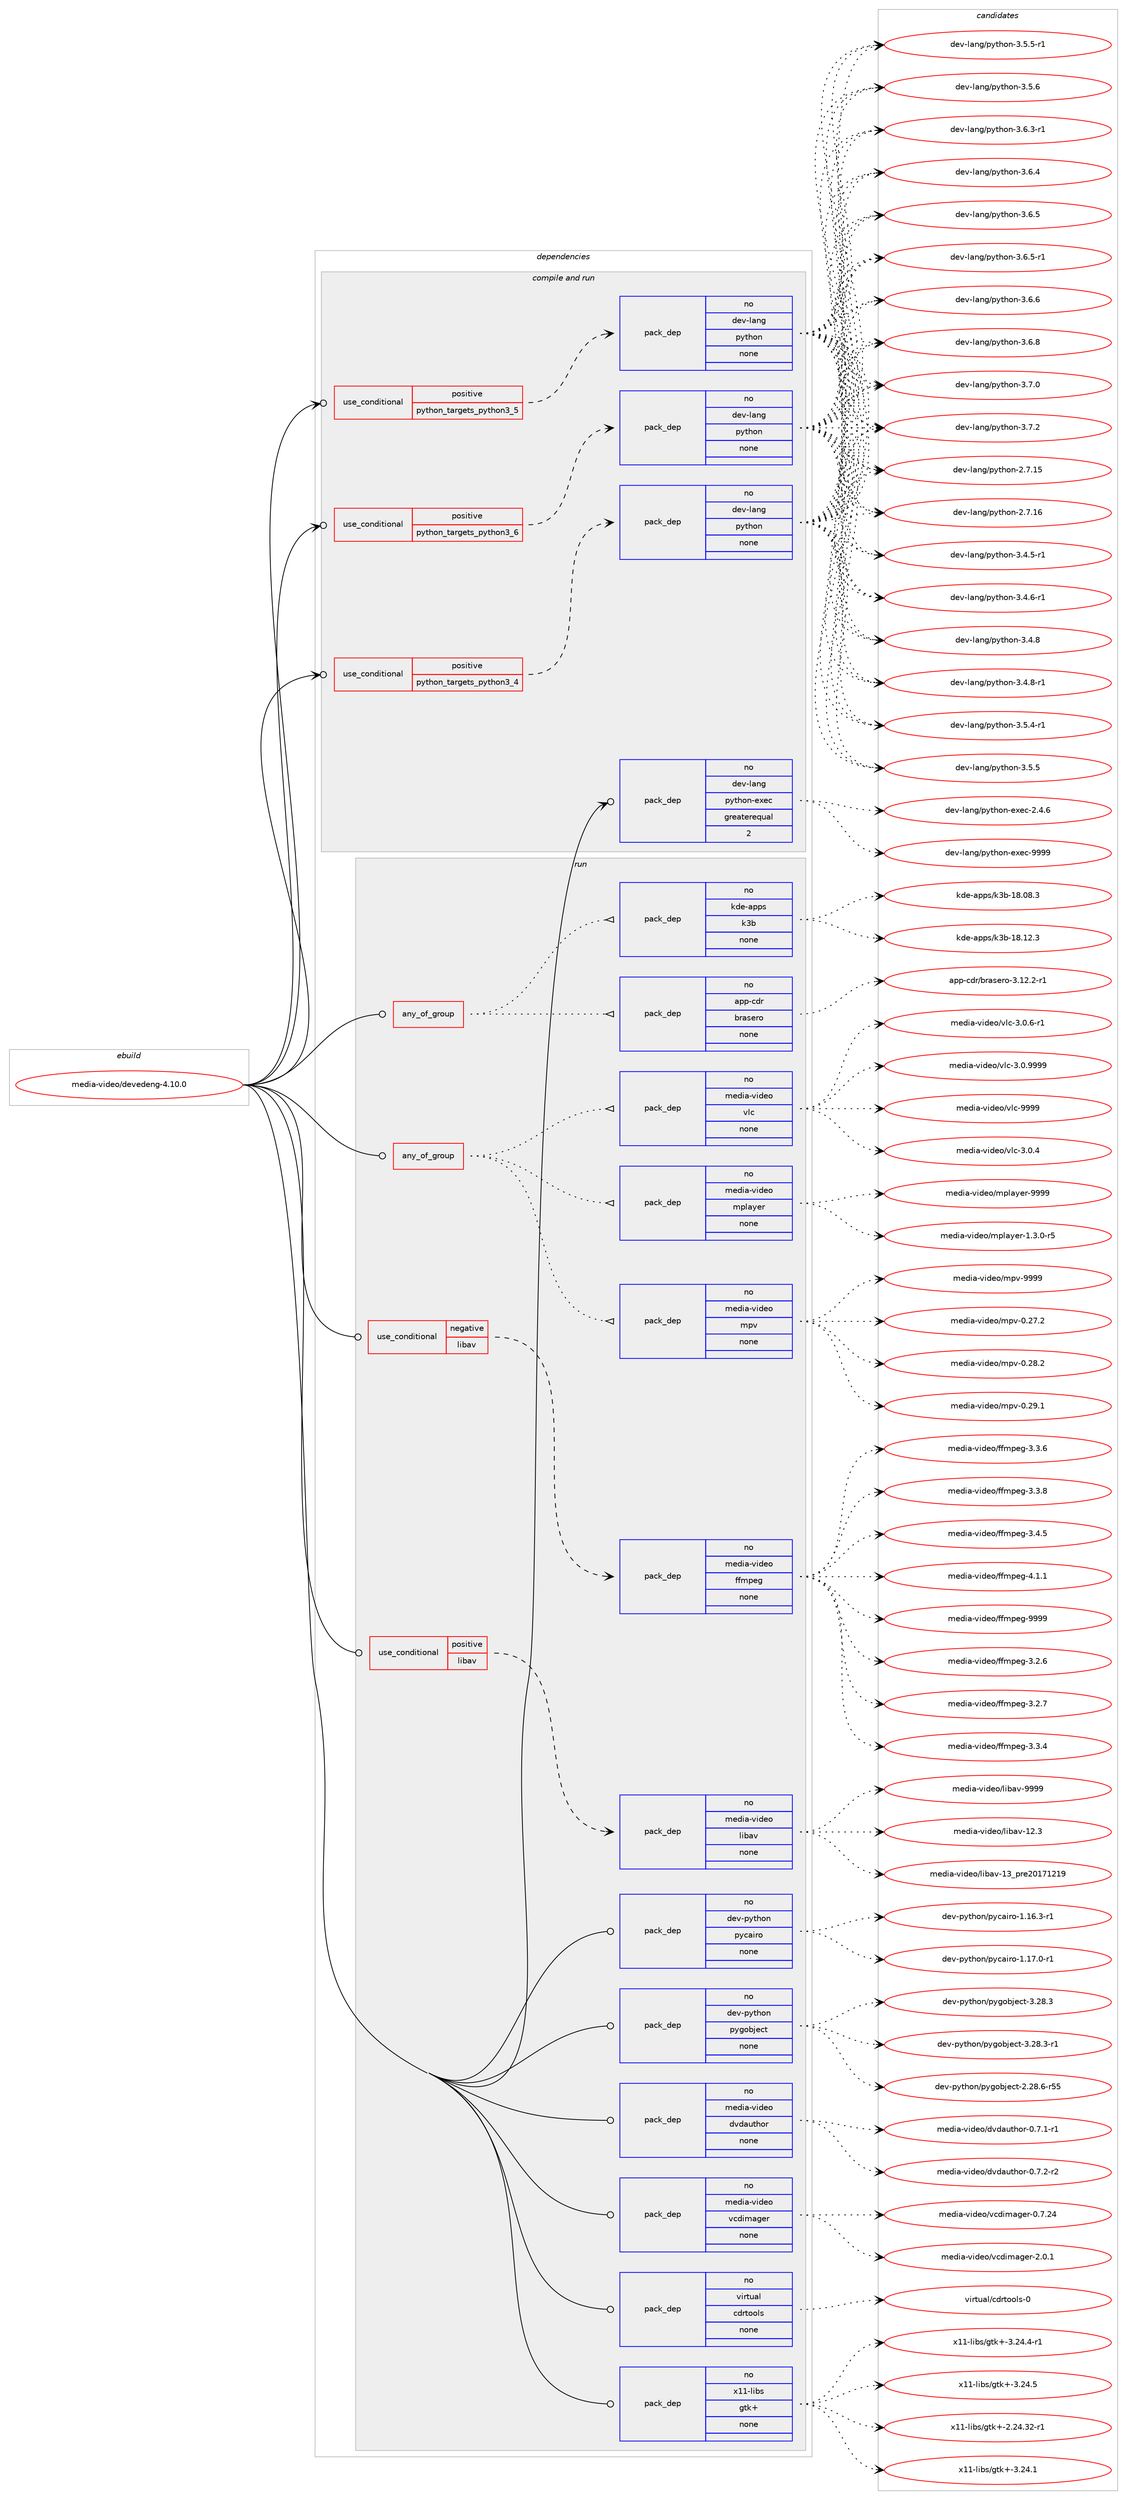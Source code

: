 digraph prolog {

# *************
# Graph options
# *************

newrank=true;
concentrate=true;
compound=true;
graph [rankdir=LR,fontname=Helvetica,fontsize=10,ranksep=1.5];#, ranksep=2.5, nodesep=0.2];
edge  [arrowhead=vee];
node  [fontname=Helvetica,fontsize=10];

# **********
# The ebuild
# **********

subgraph cluster_leftcol {
color=gray;
rank=same;
label=<<i>ebuild</i>>;
id [label="media-video/devedeng-4.10.0", color=red, width=4, href="../media-video/devedeng-4.10.0.svg"];
}

# ****************
# The dependencies
# ****************

subgraph cluster_midcol {
color=gray;
label=<<i>dependencies</i>>;
subgraph cluster_compile {
fillcolor="#eeeeee";
style=filled;
label=<<i>compile</i>>;
}
subgraph cluster_compileandrun {
fillcolor="#eeeeee";
style=filled;
label=<<i>compile and run</i>>;
subgraph cond439436 {
dependency1635374 [label=<<TABLE BORDER="0" CELLBORDER="1" CELLSPACING="0" CELLPADDING="4"><TR><TD ROWSPAN="3" CELLPADDING="10">use_conditional</TD></TR><TR><TD>positive</TD></TR><TR><TD>python_targets_python3_4</TD></TR></TABLE>>, shape=none, color=red];
subgraph pack1169526 {
dependency1635375 [label=<<TABLE BORDER="0" CELLBORDER="1" CELLSPACING="0" CELLPADDING="4" WIDTH="220"><TR><TD ROWSPAN="6" CELLPADDING="30">pack_dep</TD></TR><TR><TD WIDTH="110">no</TD></TR><TR><TD>dev-lang</TD></TR><TR><TD>python</TD></TR><TR><TD>none</TD></TR><TR><TD></TD></TR></TABLE>>, shape=none, color=blue];
}
dependency1635374:e -> dependency1635375:w [weight=20,style="dashed",arrowhead="vee"];
}
id:e -> dependency1635374:w [weight=20,style="solid",arrowhead="odotvee"];
subgraph cond439437 {
dependency1635376 [label=<<TABLE BORDER="0" CELLBORDER="1" CELLSPACING="0" CELLPADDING="4"><TR><TD ROWSPAN="3" CELLPADDING="10">use_conditional</TD></TR><TR><TD>positive</TD></TR><TR><TD>python_targets_python3_5</TD></TR></TABLE>>, shape=none, color=red];
subgraph pack1169527 {
dependency1635377 [label=<<TABLE BORDER="0" CELLBORDER="1" CELLSPACING="0" CELLPADDING="4" WIDTH="220"><TR><TD ROWSPAN="6" CELLPADDING="30">pack_dep</TD></TR><TR><TD WIDTH="110">no</TD></TR><TR><TD>dev-lang</TD></TR><TR><TD>python</TD></TR><TR><TD>none</TD></TR><TR><TD></TD></TR></TABLE>>, shape=none, color=blue];
}
dependency1635376:e -> dependency1635377:w [weight=20,style="dashed",arrowhead="vee"];
}
id:e -> dependency1635376:w [weight=20,style="solid",arrowhead="odotvee"];
subgraph cond439438 {
dependency1635378 [label=<<TABLE BORDER="0" CELLBORDER="1" CELLSPACING="0" CELLPADDING="4"><TR><TD ROWSPAN="3" CELLPADDING="10">use_conditional</TD></TR><TR><TD>positive</TD></TR><TR><TD>python_targets_python3_6</TD></TR></TABLE>>, shape=none, color=red];
subgraph pack1169528 {
dependency1635379 [label=<<TABLE BORDER="0" CELLBORDER="1" CELLSPACING="0" CELLPADDING="4" WIDTH="220"><TR><TD ROWSPAN="6" CELLPADDING="30">pack_dep</TD></TR><TR><TD WIDTH="110">no</TD></TR><TR><TD>dev-lang</TD></TR><TR><TD>python</TD></TR><TR><TD>none</TD></TR><TR><TD></TD></TR></TABLE>>, shape=none, color=blue];
}
dependency1635378:e -> dependency1635379:w [weight=20,style="dashed",arrowhead="vee"];
}
id:e -> dependency1635378:w [weight=20,style="solid",arrowhead="odotvee"];
subgraph pack1169529 {
dependency1635380 [label=<<TABLE BORDER="0" CELLBORDER="1" CELLSPACING="0" CELLPADDING="4" WIDTH="220"><TR><TD ROWSPAN="6" CELLPADDING="30">pack_dep</TD></TR><TR><TD WIDTH="110">no</TD></TR><TR><TD>dev-lang</TD></TR><TR><TD>python-exec</TD></TR><TR><TD>greaterequal</TD></TR><TR><TD>2</TD></TR></TABLE>>, shape=none, color=blue];
}
id:e -> dependency1635380:w [weight=20,style="solid",arrowhead="odotvee"];
}
subgraph cluster_run {
fillcolor="#eeeeee";
style=filled;
label=<<i>run</i>>;
subgraph any25642 {
dependency1635381 [label=<<TABLE BORDER="0" CELLBORDER="1" CELLSPACING="0" CELLPADDING="4"><TR><TD CELLPADDING="10">any_of_group</TD></TR></TABLE>>, shape=none, color=red];subgraph pack1169530 {
dependency1635382 [label=<<TABLE BORDER="0" CELLBORDER="1" CELLSPACING="0" CELLPADDING="4" WIDTH="220"><TR><TD ROWSPAN="6" CELLPADDING="30">pack_dep</TD></TR><TR><TD WIDTH="110">no</TD></TR><TR><TD>app-cdr</TD></TR><TR><TD>brasero</TD></TR><TR><TD>none</TD></TR><TR><TD></TD></TR></TABLE>>, shape=none, color=blue];
}
dependency1635381:e -> dependency1635382:w [weight=20,style="dotted",arrowhead="oinv"];
subgraph pack1169531 {
dependency1635383 [label=<<TABLE BORDER="0" CELLBORDER="1" CELLSPACING="0" CELLPADDING="4" WIDTH="220"><TR><TD ROWSPAN="6" CELLPADDING="30">pack_dep</TD></TR><TR><TD WIDTH="110">no</TD></TR><TR><TD>kde-apps</TD></TR><TR><TD>k3b</TD></TR><TR><TD>none</TD></TR><TR><TD></TD></TR></TABLE>>, shape=none, color=blue];
}
dependency1635381:e -> dependency1635383:w [weight=20,style="dotted",arrowhead="oinv"];
}
id:e -> dependency1635381:w [weight=20,style="solid",arrowhead="odot"];
subgraph any25643 {
dependency1635384 [label=<<TABLE BORDER="0" CELLBORDER="1" CELLSPACING="0" CELLPADDING="4"><TR><TD CELLPADDING="10">any_of_group</TD></TR></TABLE>>, shape=none, color=red];subgraph pack1169532 {
dependency1635385 [label=<<TABLE BORDER="0" CELLBORDER="1" CELLSPACING="0" CELLPADDING="4" WIDTH="220"><TR><TD ROWSPAN="6" CELLPADDING="30">pack_dep</TD></TR><TR><TD WIDTH="110">no</TD></TR><TR><TD>media-video</TD></TR><TR><TD>vlc</TD></TR><TR><TD>none</TD></TR><TR><TD></TD></TR></TABLE>>, shape=none, color=blue];
}
dependency1635384:e -> dependency1635385:w [weight=20,style="dotted",arrowhead="oinv"];
subgraph pack1169533 {
dependency1635386 [label=<<TABLE BORDER="0" CELLBORDER="1" CELLSPACING="0" CELLPADDING="4" WIDTH="220"><TR><TD ROWSPAN="6" CELLPADDING="30">pack_dep</TD></TR><TR><TD WIDTH="110">no</TD></TR><TR><TD>media-video</TD></TR><TR><TD>mpv</TD></TR><TR><TD>none</TD></TR><TR><TD></TD></TR></TABLE>>, shape=none, color=blue];
}
dependency1635384:e -> dependency1635386:w [weight=20,style="dotted",arrowhead="oinv"];
subgraph pack1169534 {
dependency1635387 [label=<<TABLE BORDER="0" CELLBORDER="1" CELLSPACING="0" CELLPADDING="4" WIDTH="220"><TR><TD ROWSPAN="6" CELLPADDING="30">pack_dep</TD></TR><TR><TD WIDTH="110">no</TD></TR><TR><TD>media-video</TD></TR><TR><TD>mplayer</TD></TR><TR><TD>none</TD></TR><TR><TD></TD></TR></TABLE>>, shape=none, color=blue];
}
dependency1635384:e -> dependency1635387:w [weight=20,style="dotted",arrowhead="oinv"];
}
id:e -> dependency1635384:w [weight=20,style="solid",arrowhead="odot"];
subgraph cond439439 {
dependency1635388 [label=<<TABLE BORDER="0" CELLBORDER="1" CELLSPACING="0" CELLPADDING="4"><TR><TD ROWSPAN="3" CELLPADDING="10">use_conditional</TD></TR><TR><TD>negative</TD></TR><TR><TD>libav</TD></TR></TABLE>>, shape=none, color=red];
subgraph pack1169535 {
dependency1635389 [label=<<TABLE BORDER="0" CELLBORDER="1" CELLSPACING="0" CELLPADDING="4" WIDTH="220"><TR><TD ROWSPAN="6" CELLPADDING="30">pack_dep</TD></TR><TR><TD WIDTH="110">no</TD></TR><TR><TD>media-video</TD></TR><TR><TD>ffmpeg</TD></TR><TR><TD>none</TD></TR><TR><TD></TD></TR></TABLE>>, shape=none, color=blue];
}
dependency1635388:e -> dependency1635389:w [weight=20,style="dashed",arrowhead="vee"];
}
id:e -> dependency1635388:w [weight=20,style="solid",arrowhead="odot"];
subgraph cond439440 {
dependency1635390 [label=<<TABLE BORDER="0" CELLBORDER="1" CELLSPACING="0" CELLPADDING="4"><TR><TD ROWSPAN="3" CELLPADDING="10">use_conditional</TD></TR><TR><TD>positive</TD></TR><TR><TD>libav</TD></TR></TABLE>>, shape=none, color=red];
subgraph pack1169536 {
dependency1635391 [label=<<TABLE BORDER="0" CELLBORDER="1" CELLSPACING="0" CELLPADDING="4" WIDTH="220"><TR><TD ROWSPAN="6" CELLPADDING="30">pack_dep</TD></TR><TR><TD WIDTH="110">no</TD></TR><TR><TD>media-video</TD></TR><TR><TD>libav</TD></TR><TR><TD>none</TD></TR><TR><TD></TD></TR></TABLE>>, shape=none, color=blue];
}
dependency1635390:e -> dependency1635391:w [weight=20,style="dashed",arrowhead="vee"];
}
id:e -> dependency1635390:w [weight=20,style="solid",arrowhead="odot"];
subgraph pack1169537 {
dependency1635392 [label=<<TABLE BORDER="0" CELLBORDER="1" CELLSPACING="0" CELLPADDING="4" WIDTH="220"><TR><TD ROWSPAN="6" CELLPADDING="30">pack_dep</TD></TR><TR><TD WIDTH="110">no</TD></TR><TR><TD>dev-python</TD></TR><TR><TD>pycairo</TD></TR><TR><TD>none</TD></TR><TR><TD></TD></TR></TABLE>>, shape=none, color=blue];
}
id:e -> dependency1635392:w [weight=20,style="solid",arrowhead="odot"];
subgraph pack1169538 {
dependency1635393 [label=<<TABLE BORDER="0" CELLBORDER="1" CELLSPACING="0" CELLPADDING="4" WIDTH="220"><TR><TD ROWSPAN="6" CELLPADDING="30">pack_dep</TD></TR><TR><TD WIDTH="110">no</TD></TR><TR><TD>dev-python</TD></TR><TR><TD>pygobject</TD></TR><TR><TD>none</TD></TR><TR><TD></TD></TR></TABLE>>, shape=none, color=blue];
}
id:e -> dependency1635393:w [weight=20,style="solid",arrowhead="odot"];
subgraph pack1169539 {
dependency1635394 [label=<<TABLE BORDER="0" CELLBORDER="1" CELLSPACING="0" CELLPADDING="4" WIDTH="220"><TR><TD ROWSPAN="6" CELLPADDING="30">pack_dep</TD></TR><TR><TD WIDTH="110">no</TD></TR><TR><TD>media-video</TD></TR><TR><TD>dvdauthor</TD></TR><TR><TD>none</TD></TR><TR><TD></TD></TR></TABLE>>, shape=none, color=blue];
}
id:e -> dependency1635394:w [weight=20,style="solid",arrowhead="odot"];
subgraph pack1169540 {
dependency1635395 [label=<<TABLE BORDER="0" CELLBORDER="1" CELLSPACING="0" CELLPADDING="4" WIDTH="220"><TR><TD ROWSPAN="6" CELLPADDING="30">pack_dep</TD></TR><TR><TD WIDTH="110">no</TD></TR><TR><TD>media-video</TD></TR><TR><TD>vcdimager</TD></TR><TR><TD>none</TD></TR><TR><TD></TD></TR></TABLE>>, shape=none, color=blue];
}
id:e -> dependency1635395:w [weight=20,style="solid",arrowhead="odot"];
subgraph pack1169541 {
dependency1635396 [label=<<TABLE BORDER="0" CELLBORDER="1" CELLSPACING="0" CELLPADDING="4" WIDTH="220"><TR><TD ROWSPAN="6" CELLPADDING="30">pack_dep</TD></TR><TR><TD WIDTH="110">no</TD></TR><TR><TD>virtual</TD></TR><TR><TD>cdrtools</TD></TR><TR><TD>none</TD></TR><TR><TD></TD></TR></TABLE>>, shape=none, color=blue];
}
id:e -> dependency1635396:w [weight=20,style="solid",arrowhead="odot"];
subgraph pack1169542 {
dependency1635397 [label=<<TABLE BORDER="0" CELLBORDER="1" CELLSPACING="0" CELLPADDING="4" WIDTH="220"><TR><TD ROWSPAN="6" CELLPADDING="30">pack_dep</TD></TR><TR><TD WIDTH="110">no</TD></TR><TR><TD>x11-libs</TD></TR><TR><TD>gtk+</TD></TR><TR><TD>none</TD></TR><TR><TD></TD></TR></TABLE>>, shape=none, color=blue];
}
id:e -> dependency1635397:w [weight=20,style="solid",arrowhead="odot"];
}
}

# **************
# The candidates
# **************

subgraph cluster_choices {
rank=same;
color=gray;
label=<<i>candidates</i>>;

subgraph choice1169526 {
color=black;
nodesep=1;
choice10010111845108971101034711212111610411111045504655464953 [label="dev-lang/python-2.7.15", color=red, width=4,href="../dev-lang/python-2.7.15.svg"];
choice10010111845108971101034711212111610411111045504655464954 [label="dev-lang/python-2.7.16", color=red, width=4,href="../dev-lang/python-2.7.16.svg"];
choice1001011184510897110103471121211161041111104551465246534511449 [label="dev-lang/python-3.4.5-r1", color=red, width=4,href="../dev-lang/python-3.4.5-r1.svg"];
choice1001011184510897110103471121211161041111104551465246544511449 [label="dev-lang/python-3.4.6-r1", color=red, width=4,href="../dev-lang/python-3.4.6-r1.svg"];
choice100101118451089711010347112121116104111110455146524656 [label="dev-lang/python-3.4.8", color=red, width=4,href="../dev-lang/python-3.4.8.svg"];
choice1001011184510897110103471121211161041111104551465246564511449 [label="dev-lang/python-3.4.8-r1", color=red, width=4,href="../dev-lang/python-3.4.8-r1.svg"];
choice1001011184510897110103471121211161041111104551465346524511449 [label="dev-lang/python-3.5.4-r1", color=red, width=4,href="../dev-lang/python-3.5.4-r1.svg"];
choice100101118451089711010347112121116104111110455146534653 [label="dev-lang/python-3.5.5", color=red, width=4,href="../dev-lang/python-3.5.5.svg"];
choice1001011184510897110103471121211161041111104551465346534511449 [label="dev-lang/python-3.5.5-r1", color=red, width=4,href="../dev-lang/python-3.5.5-r1.svg"];
choice100101118451089711010347112121116104111110455146534654 [label="dev-lang/python-3.5.6", color=red, width=4,href="../dev-lang/python-3.5.6.svg"];
choice1001011184510897110103471121211161041111104551465446514511449 [label="dev-lang/python-3.6.3-r1", color=red, width=4,href="../dev-lang/python-3.6.3-r1.svg"];
choice100101118451089711010347112121116104111110455146544652 [label="dev-lang/python-3.6.4", color=red, width=4,href="../dev-lang/python-3.6.4.svg"];
choice100101118451089711010347112121116104111110455146544653 [label="dev-lang/python-3.6.5", color=red, width=4,href="../dev-lang/python-3.6.5.svg"];
choice1001011184510897110103471121211161041111104551465446534511449 [label="dev-lang/python-3.6.5-r1", color=red, width=4,href="../dev-lang/python-3.6.5-r1.svg"];
choice100101118451089711010347112121116104111110455146544654 [label="dev-lang/python-3.6.6", color=red, width=4,href="../dev-lang/python-3.6.6.svg"];
choice100101118451089711010347112121116104111110455146544656 [label="dev-lang/python-3.6.8", color=red, width=4,href="../dev-lang/python-3.6.8.svg"];
choice100101118451089711010347112121116104111110455146554648 [label="dev-lang/python-3.7.0", color=red, width=4,href="../dev-lang/python-3.7.0.svg"];
choice100101118451089711010347112121116104111110455146554650 [label="dev-lang/python-3.7.2", color=red, width=4,href="../dev-lang/python-3.7.2.svg"];
dependency1635375:e -> choice10010111845108971101034711212111610411111045504655464953:w [style=dotted,weight="100"];
dependency1635375:e -> choice10010111845108971101034711212111610411111045504655464954:w [style=dotted,weight="100"];
dependency1635375:e -> choice1001011184510897110103471121211161041111104551465246534511449:w [style=dotted,weight="100"];
dependency1635375:e -> choice1001011184510897110103471121211161041111104551465246544511449:w [style=dotted,weight="100"];
dependency1635375:e -> choice100101118451089711010347112121116104111110455146524656:w [style=dotted,weight="100"];
dependency1635375:e -> choice1001011184510897110103471121211161041111104551465246564511449:w [style=dotted,weight="100"];
dependency1635375:e -> choice1001011184510897110103471121211161041111104551465346524511449:w [style=dotted,weight="100"];
dependency1635375:e -> choice100101118451089711010347112121116104111110455146534653:w [style=dotted,weight="100"];
dependency1635375:e -> choice1001011184510897110103471121211161041111104551465346534511449:w [style=dotted,weight="100"];
dependency1635375:e -> choice100101118451089711010347112121116104111110455146534654:w [style=dotted,weight="100"];
dependency1635375:e -> choice1001011184510897110103471121211161041111104551465446514511449:w [style=dotted,weight="100"];
dependency1635375:e -> choice100101118451089711010347112121116104111110455146544652:w [style=dotted,weight="100"];
dependency1635375:e -> choice100101118451089711010347112121116104111110455146544653:w [style=dotted,weight="100"];
dependency1635375:e -> choice1001011184510897110103471121211161041111104551465446534511449:w [style=dotted,weight="100"];
dependency1635375:e -> choice100101118451089711010347112121116104111110455146544654:w [style=dotted,weight="100"];
dependency1635375:e -> choice100101118451089711010347112121116104111110455146544656:w [style=dotted,weight="100"];
dependency1635375:e -> choice100101118451089711010347112121116104111110455146554648:w [style=dotted,weight="100"];
dependency1635375:e -> choice100101118451089711010347112121116104111110455146554650:w [style=dotted,weight="100"];
}
subgraph choice1169527 {
color=black;
nodesep=1;
choice10010111845108971101034711212111610411111045504655464953 [label="dev-lang/python-2.7.15", color=red, width=4,href="../dev-lang/python-2.7.15.svg"];
choice10010111845108971101034711212111610411111045504655464954 [label="dev-lang/python-2.7.16", color=red, width=4,href="../dev-lang/python-2.7.16.svg"];
choice1001011184510897110103471121211161041111104551465246534511449 [label="dev-lang/python-3.4.5-r1", color=red, width=4,href="../dev-lang/python-3.4.5-r1.svg"];
choice1001011184510897110103471121211161041111104551465246544511449 [label="dev-lang/python-3.4.6-r1", color=red, width=4,href="../dev-lang/python-3.4.6-r1.svg"];
choice100101118451089711010347112121116104111110455146524656 [label="dev-lang/python-3.4.8", color=red, width=4,href="../dev-lang/python-3.4.8.svg"];
choice1001011184510897110103471121211161041111104551465246564511449 [label="dev-lang/python-3.4.8-r1", color=red, width=4,href="../dev-lang/python-3.4.8-r1.svg"];
choice1001011184510897110103471121211161041111104551465346524511449 [label="dev-lang/python-3.5.4-r1", color=red, width=4,href="../dev-lang/python-3.5.4-r1.svg"];
choice100101118451089711010347112121116104111110455146534653 [label="dev-lang/python-3.5.5", color=red, width=4,href="../dev-lang/python-3.5.5.svg"];
choice1001011184510897110103471121211161041111104551465346534511449 [label="dev-lang/python-3.5.5-r1", color=red, width=4,href="../dev-lang/python-3.5.5-r1.svg"];
choice100101118451089711010347112121116104111110455146534654 [label="dev-lang/python-3.5.6", color=red, width=4,href="../dev-lang/python-3.5.6.svg"];
choice1001011184510897110103471121211161041111104551465446514511449 [label="dev-lang/python-3.6.3-r1", color=red, width=4,href="../dev-lang/python-3.6.3-r1.svg"];
choice100101118451089711010347112121116104111110455146544652 [label="dev-lang/python-3.6.4", color=red, width=4,href="../dev-lang/python-3.6.4.svg"];
choice100101118451089711010347112121116104111110455146544653 [label="dev-lang/python-3.6.5", color=red, width=4,href="../dev-lang/python-3.6.5.svg"];
choice1001011184510897110103471121211161041111104551465446534511449 [label="dev-lang/python-3.6.5-r1", color=red, width=4,href="../dev-lang/python-3.6.5-r1.svg"];
choice100101118451089711010347112121116104111110455146544654 [label="dev-lang/python-3.6.6", color=red, width=4,href="../dev-lang/python-3.6.6.svg"];
choice100101118451089711010347112121116104111110455146544656 [label="dev-lang/python-3.6.8", color=red, width=4,href="../dev-lang/python-3.6.8.svg"];
choice100101118451089711010347112121116104111110455146554648 [label="dev-lang/python-3.7.0", color=red, width=4,href="../dev-lang/python-3.7.0.svg"];
choice100101118451089711010347112121116104111110455146554650 [label="dev-lang/python-3.7.2", color=red, width=4,href="../dev-lang/python-3.7.2.svg"];
dependency1635377:e -> choice10010111845108971101034711212111610411111045504655464953:w [style=dotted,weight="100"];
dependency1635377:e -> choice10010111845108971101034711212111610411111045504655464954:w [style=dotted,weight="100"];
dependency1635377:e -> choice1001011184510897110103471121211161041111104551465246534511449:w [style=dotted,weight="100"];
dependency1635377:e -> choice1001011184510897110103471121211161041111104551465246544511449:w [style=dotted,weight="100"];
dependency1635377:e -> choice100101118451089711010347112121116104111110455146524656:w [style=dotted,weight="100"];
dependency1635377:e -> choice1001011184510897110103471121211161041111104551465246564511449:w [style=dotted,weight="100"];
dependency1635377:e -> choice1001011184510897110103471121211161041111104551465346524511449:w [style=dotted,weight="100"];
dependency1635377:e -> choice100101118451089711010347112121116104111110455146534653:w [style=dotted,weight="100"];
dependency1635377:e -> choice1001011184510897110103471121211161041111104551465346534511449:w [style=dotted,weight="100"];
dependency1635377:e -> choice100101118451089711010347112121116104111110455146534654:w [style=dotted,weight="100"];
dependency1635377:e -> choice1001011184510897110103471121211161041111104551465446514511449:w [style=dotted,weight="100"];
dependency1635377:e -> choice100101118451089711010347112121116104111110455146544652:w [style=dotted,weight="100"];
dependency1635377:e -> choice100101118451089711010347112121116104111110455146544653:w [style=dotted,weight="100"];
dependency1635377:e -> choice1001011184510897110103471121211161041111104551465446534511449:w [style=dotted,weight="100"];
dependency1635377:e -> choice100101118451089711010347112121116104111110455146544654:w [style=dotted,weight="100"];
dependency1635377:e -> choice100101118451089711010347112121116104111110455146544656:w [style=dotted,weight="100"];
dependency1635377:e -> choice100101118451089711010347112121116104111110455146554648:w [style=dotted,weight="100"];
dependency1635377:e -> choice100101118451089711010347112121116104111110455146554650:w [style=dotted,weight="100"];
}
subgraph choice1169528 {
color=black;
nodesep=1;
choice10010111845108971101034711212111610411111045504655464953 [label="dev-lang/python-2.7.15", color=red, width=4,href="../dev-lang/python-2.7.15.svg"];
choice10010111845108971101034711212111610411111045504655464954 [label="dev-lang/python-2.7.16", color=red, width=4,href="../dev-lang/python-2.7.16.svg"];
choice1001011184510897110103471121211161041111104551465246534511449 [label="dev-lang/python-3.4.5-r1", color=red, width=4,href="../dev-lang/python-3.4.5-r1.svg"];
choice1001011184510897110103471121211161041111104551465246544511449 [label="dev-lang/python-3.4.6-r1", color=red, width=4,href="../dev-lang/python-3.4.6-r1.svg"];
choice100101118451089711010347112121116104111110455146524656 [label="dev-lang/python-3.4.8", color=red, width=4,href="../dev-lang/python-3.4.8.svg"];
choice1001011184510897110103471121211161041111104551465246564511449 [label="dev-lang/python-3.4.8-r1", color=red, width=4,href="../dev-lang/python-3.4.8-r1.svg"];
choice1001011184510897110103471121211161041111104551465346524511449 [label="dev-lang/python-3.5.4-r1", color=red, width=4,href="../dev-lang/python-3.5.4-r1.svg"];
choice100101118451089711010347112121116104111110455146534653 [label="dev-lang/python-3.5.5", color=red, width=4,href="../dev-lang/python-3.5.5.svg"];
choice1001011184510897110103471121211161041111104551465346534511449 [label="dev-lang/python-3.5.5-r1", color=red, width=4,href="../dev-lang/python-3.5.5-r1.svg"];
choice100101118451089711010347112121116104111110455146534654 [label="dev-lang/python-3.5.6", color=red, width=4,href="../dev-lang/python-3.5.6.svg"];
choice1001011184510897110103471121211161041111104551465446514511449 [label="dev-lang/python-3.6.3-r1", color=red, width=4,href="../dev-lang/python-3.6.3-r1.svg"];
choice100101118451089711010347112121116104111110455146544652 [label="dev-lang/python-3.6.4", color=red, width=4,href="../dev-lang/python-3.6.4.svg"];
choice100101118451089711010347112121116104111110455146544653 [label="dev-lang/python-3.6.5", color=red, width=4,href="../dev-lang/python-3.6.5.svg"];
choice1001011184510897110103471121211161041111104551465446534511449 [label="dev-lang/python-3.6.5-r1", color=red, width=4,href="../dev-lang/python-3.6.5-r1.svg"];
choice100101118451089711010347112121116104111110455146544654 [label="dev-lang/python-3.6.6", color=red, width=4,href="../dev-lang/python-3.6.6.svg"];
choice100101118451089711010347112121116104111110455146544656 [label="dev-lang/python-3.6.8", color=red, width=4,href="../dev-lang/python-3.6.8.svg"];
choice100101118451089711010347112121116104111110455146554648 [label="dev-lang/python-3.7.0", color=red, width=4,href="../dev-lang/python-3.7.0.svg"];
choice100101118451089711010347112121116104111110455146554650 [label="dev-lang/python-3.7.2", color=red, width=4,href="../dev-lang/python-3.7.2.svg"];
dependency1635379:e -> choice10010111845108971101034711212111610411111045504655464953:w [style=dotted,weight="100"];
dependency1635379:e -> choice10010111845108971101034711212111610411111045504655464954:w [style=dotted,weight="100"];
dependency1635379:e -> choice1001011184510897110103471121211161041111104551465246534511449:w [style=dotted,weight="100"];
dependency1635379:e -> choice1001011184510897110103471121211161041111104551465246544511449:w [style=dotted,weight="100"];
dependency1635379:e -> choice100101118451089711010347112121116104111110455146524656:w [style=dotted,weight="100"];
dependency1635379:e -> choice1001011184510897110103471121211161041111104551465246564511449:w [style=dotted,weight="100"];
dependency1635379:e -> choice1001011184510897110103471121211161041111104551465346524511449:w [style=dotted,weight="100"];
dependency1635379:e -> choice100101118451089711010347112121116104111110455146534653:w [style=dotted,weight="100"];
dependency1635379:e -> choice1001011184510897110103471121211161041111104551465346534511449:w [style=dotted,weight="100"];
dependency1635379:e -> choice100101118451089711010347112121116104111110455146534654:w [style=dotted,weight="100"];
dependency1635379:e -> choice1001011184510897110103471121211161041111104551465446514511449:w [style=dotted,weight="100"];
dependency1635379:e -> choice100101118451089711010347112121116104111110455146544652:w [style=dotted,weight="100"];
dependency1635379:e -> choice100101118451089711010347112121116104111110455146544653:w [style=dotted,weight="100"];
dependency1635379:e -> choice1001011184510897110103471121211161041111104551465446534511449:w [style=dotted,weight="100"];
dependency1635379:e -> choice100101118451089711010347112121116104111110455146544654:w [style=dotted,weight="100"];
dependency1635379:e -> choice100101118451089711010347112121116104111110455146544656:w [style=dotted,weight="100"];
dependency1635379:e -> choice100101118451089711010347112121116104111110455146554648:w [style=dotted,weight="100"];
dependency1635379:e -> choice100101118451089711010347112121116104111110455146554650:w [style=dotted,weight="100"];
}
subgraph choice1169529 {
color=black;
nodesep=1;
choice1001011184510897110103471121211161041111104510112010199455046524654 [label="dev-lang/python-exec-2.4.6", color=red, width=4,href="../dev-lang/python-exec-2.4.6.svg"];
choice10010111845108971101034711212111610411111045101120101994557575757 [label="dev-lang/python-exec-9999", color=red, width=4,href="../dev-lang/python-exec-9999.svg"];
dependency1635380:e -> choice1001011184510897110103471121211161041111104510112010199455046524654:w [style=dotted,weight="100"];
dependency1635380:e -> choice10010111845108971101034711212111610411111045101120101994557575757:w [style=dotted,weight="100"];
}
subgraph choice1169530 {
color=black;
nodesep=1;
choice971121124599100114479811497115101114111455146495046504511449 [label="app-cdr/brasero-3.12.2-r1", color=red, width=4,href="../app-cdr/brasero-3.12.2-r1.svg"];
dependency1635382:e -> choice971121124599100114479811497115101114111455146495046504511449:w [style=dotted,weight="100"];
}
subgraph choice1169531 {
color=black;
nodesep=1;
choice10710010145971121121154710751984549564648564651 [label="kde-apps/k3b-18.08.3", color=red, width=4,href="../kde-apps/k3b-18.08.3.svg"];
choice10710010145971121121154710751984549564649504651 [label="kde-apps/k3b-18.12.3", color=red, width=4,href="../kde-apps/k3b-18.12.3.svg"];
dependency1635383:e -> choice10710010145971121121154710751984549564648564651:w [style=dotted,weight="100"];
dependency1635383:e -> choice10710010145971121121154710751984549564649504651:w [style=dotted,weight="100"];
}
subgraph choice1169532 {
color=black;
nodesep=1;
choice10910110010597451181051001011114711810899455146484652 [label="media-video/vlc-3.0.4", color=red, width=4,href="../media-video/vlc-3.0.4.svg"];
choice109101100105974511810510010111147118108994551464846544511449 [label="media-video/vlc-3.0.6-r1", color=red, width=4,href="../media-video/vlc-3.0.6-r1.svg"];
choice10910110010597451181051001011114711810899455146484657575757 [label="media-video/vlc-3.0.9999", color=red, width=4,href="../media-video/vlc-3.0.9999.svg"];
choice109101100105974511810510010111147118108994557575757 [label="media-video/vlc-9999", color=red, width=4,href="../media-video/vlc-9999.svg"];
dependency1635385:e -> choice10910110010597451181051001011114711810899455146484652:w [style=dotted,weight="100"];
dependency1635385:e -> choice109101100105974511810510010111147118108994551464846544511449:w [style=dotted,weight="100"];
dependency1635385:e -> choice10910110010597451181051001011114711810899455146484657575757:w [style=dotted,weight="100"];
dependency1635385:e -> choice109101100105974511810510010111147118108994557575757:w [style=dotted,weight="100"];
}
subgraph choice1169533 {
color=black;
nodesep=1;
choice10910110010597451181051001011114710911211845484650554650 [label="media-video/mpv-0.27.2", color=red, width=4,href="../media-video/mpv-0.27.2.svg"];
choice10910110010597451181051001011114710911211845484650564650 [label="media-video/mpv-0.28.2", color=red, width=4,href="../media-video/mpv-0.28.2.svg"];
choice10910110010597451181051001011114710911211845484650574649 [label="media-video/mpv-0.29.1", color=red, width=4,href="../media-video/mpv-0.29.1.svg"];
choice1091011001059745118105100101111471091121184557575757 [label="media-video/mpv-9999", color=red, width=4,href="../media-video/mpv-9999.svg"];
dependency1635386:e -> choice10910110010597451181051001011114710911211845484650554650:w [style=dotted,weight="100"];
dependency1635386:e -> choice10910110010597451181051001011114710911211845484650564650:w [style=dotted,weight="100"];
dependency1635386:e -> choice10910110010597451181051001011114710911211845484650574649:w [style=dotted,weight="100"];
dependency1635386:e -> choice1091011001059745118105100101111471091121184557575757:w [style=dotted,weight="100"];
}
subgraph choice1169534 {
color=black;
nodesep=1;
choice109101100105974511810510010111147109112108971211011144549465146484511453 [label="media-video/mplayer-1.3.0-r5", color=red, width=4,href="../media-video/mplayer-1.3.0-r5.svg"];
choice109101100105974511810510010111147109112108971211011144557575757 [label="media-video/mplayer-9999", color=red, width=4,href="../media-video/mplayer-9999.svg"];
dependency1635387:e -> choice109101100105974511810510010111147109112108971211011144549465146484511453:w [style=dotted,weight="100"];
dependency1635387:e -> choice109101100105974511810510010111147109112108971211011144557575757:w [style=dotted,weight="100"];
}
subgraph choice1169535 {
color=black;
nodesep=1;
choice109101100105974511810510010111147102102109112101103455146504654 [label="media-video/ffmpeg-3.2.6", color=red, width=4,href="../media-video/ffmpeg-3.2.6.svg"];
choice109101100105974511810510010111147102102109112101103455146504655 [label="media-video/ffmpeg-3.2.7", color=red, width=4,href="../media-video/ffmpeg-3.2.7.svg"];
choice109101100105974511810510010111147102102109112101103455146514652 [label="media-video/ffmpeg-3.3.4", color=red, width=4,href="../media-video/ffmpeg-3.3.4.svg"];
choice109101100105974511810510010111147102102109112101103455146514654 [label="media-video/ffmpeg-3.3.6", color=red, width=4,href="../media-video/ffmpeg-3.3.6.svg"];
choice109101100105974511810510010111147102102109112101103455146514656 [label="media-video/ffmpeg-3.3.8", color=red, width=4,href="../media-video/ffmpeg-3.3.8.svg"];
choice109101100105974511810510010111147102102109112101103455146524653 [label="media-video/ffmpeg-3.4.5", color=red, width=4,href="../media-video/ffmpeg-3.4.5.svg"];
choice109101100105974511810510010111147102102109112101103455246494649 [label="media-video/ffmpeg-4.1.1", color=red, width=4,href="../media-video/ffmpeg-4.1.1.svg"];
choice1091011001059745118105100101111471021021091121011034557575757 [label="media-video/ffmpeg-9999", color=red, width=4,href="../media-video/ffmpeg-9999.svg"];
dependency1635389:e -> choice109101100105974511810510010111147102102109112101103455146504654:w [style=dotted,weight="100"];
dependency1635389:e -> choice109101100105974511810510010111147102102109112101103455146504655:w [style=dotted,weight="100"];
dependency1635389:e -> choice109101100105974511810510010111147102102109112101103455146514652:w [style=dotted,weight="100"];
dependency1635389:e -> choice109101100105974511810510010111147102102109112101103455146514654:w [style=dotted,weight="100"];
dependency1635389:e -> choice109101100105974511810510010111147102102109112101103455146514656:w [style=dotted,weight="100"];
dependency1635389:e -> choice109101100105974511810510010111147102102109112101103455146524653:w [style=dotted,weight="100"];
dependency1635389:e -> choice109101100105974511810510010111147102102109112101103455246494649:w [style=dotted,weight="100"];
dependency1635389:e -> choice1091011001059745118105100101111471021021091121011034557575757:w [style=dotted,weight="100"];
}
subgraph choice1169536 {
color=black;
nodesep=1;
choice10910110010597451181051001011114710810598971184549504651 [label="media-video/libav-12.3", color=red, width=4,href="../media-video/libav-12.3.svg"];
choice1091011001059745118105100101111471081059897118454951951121141015048495549504957 [label="media-video/libav-13_pre20171219", color=red, width=4,href="../media-video/libav-13_pre20171219.svg"];
choice10910110010597451181051001011114710810598971184557575757 [label="media-video/libav-9999", color=red, width=4,href="../media-video/libav-9999.svg"];
dependency1635391:e -> choice10910110010597451181051001011114710810598971184549504651:w [style=dotted,weight="100"];
dependency1635391:e -> choice1091011001059745118105100101111471081059897118454951951121141015048495549504957:w [style=dotted,weight="100"];
dependency1635391:e -> choice10910110010597451181051001011114710810598971184557575757:w [style=dotted,weight="100"];
}
subgraph choice1169537 {
color=black;
nodesep=1;
choice10010111845112121116104111110471121219997105114111454946495446514511449 [label="dev-python/pycairo-1.16.3-r1", color=red, width=4,href="../dev-python/pycairo-1.16.3-r1.svg"];
choice10010111845112121116104111110471121219997105114111454946495546484511449 [label="dev-python/pycairo-1.17.0-r1", color=red, width=4,href="../dev-python/pycairo-1.17.0-r1.svg"];
dependency1635392:e -> choice10010111845112121116104111110471121219997105114111454946495446514511449:w [style=dotted,weight="100"];
dependency1635392:e -> choice10010111845112121116104111110471121219997105114111454946495546484511449:w [style=dotted,weight="100"];
}
subgraph choice1169538 {
color=black;
nodesep=1;
choice1001011184511212111610411111047112121103111981061019911645504650564654451145353 [label="dev-python/pygobject-2.28.6-r55", color=red, width=4,href="../dev-python/pygobject-2.28.6-r55.svg"];
choice1001011184511212111610411111047112121103111981061019911645514650564651 [label="dev-python/pygobject-3.28.3", color=red, width=4,href="../dev-python/pygobject-3.28.3.svg"];
choice10010111845112121116104111110471121211031119810610199116455146505646514511449 [label="dev-python/pygobject-3.28.3-r1", color=red, width=4,href="../dev-python/pygobject-3.28.3-r1.svg"];
dependency1635393:e -> choice1001011184511212111610411111047112121103111981061019911645504650564654451145353:w [style=dotted,weight="100"];
dependency1635393:e -> choice1001011184511212111610411111047112121103111981061019911645514650564651:w [style=dotted,weight="100"];
dependency1635393:e -> choice10010111845112121116104111110471121211031119810610199116455146505646514511449:w [style=dotted,weight="100"];
}
subgraph choice1169539 {
color=black;
nodesep=1;
choice109101100105974511810510010111147100118100971171161041111144548465546494511449 [label="media-video/dvdauthor-0.7.1-r1", color=red, width=4,href="../media-video/dvdauthor-0.7.1-r1.svg"];
choice109101100105974511810510010111147100118100971171161041111144548465546504511450 [label="media-video/dvdauthor-0.7.2-r2", color=red, width=4,href="../media-video/dvdauthor-0.7.2-r2.svg"];
dependency1635394:e -> choice109101100105974511810510010111147100118100971171161041111144548465546494511449:w [style=dotted,weight="100"];
dependency1635394:e -> choice109101100105974511810510010111147100118100971171161041111144548465546504511450:w [style=dotted,weight="100"];
}
subgraph choice1169540 {
color=black;
nodesep=1;
choice109101100105974511810510010111147118991001051099710310111445484655465052 [label="media-video/vcdimager-0.7.24", color=red, width=4,href="../media-video/vcdimager-0.7.24.svg"];
choice1091011001059745118105100101111471189910010510997103101114455046484649 [label="media-video/vcdimager-2.0.1", color=red, width=4,href="../media-video/vcdimager-2.0.1.svg"];
dependency1635395:e -> choice109101100105974511810510010111147118991001051099710310111445484655465052:w [style=dotted,weight="100"];
dependency1635395:e -> choice1091011001059745118105100101111471189910010510997103101114455046484649:w [style=dotted,weight="100"];
}
subgraph choice1169541 {
color=black;
nodesep=1;
choice1181051141161179710847991001141161111111081154548 [label="virtual/cdrtools-0", color=red, width=4,href="../virtual/cdrtools-0.svg"];
dependency1635396:e -> choice1181051141161179710847991001141161111111081154548:w [style=dotted,weight="100"];
}
subgraph choice1169542 {
color=black;
nodesep=1;
choice12049494510810598115471031161074345504650524651504511449 [label="x11-libs/gtk+-2.24.32-r1", color=red, width=4,href="../x11-libs/gtk+-2.24.32-r1.svg"];
choice12049494510810598115471031161074345514650524649 [label="x11-libs/gtk+-3.24.1", color=red, width=4,href="../x11-libs/gtk+-3.24.1.svg"];
choice120494945108105981154710311610743455146505246524511449 [label="x11-libs/gtk+-3.24.4-r1", color=red, width=4,href="../x11-libs/gtk+-3.24.4-r1.svg"];
choice12049494510810598115471031161074345514650524653 [label="x11-libs/gtk+-3.24.5", color=red, width=4,href="../x11-libs/gtk+-3.24.5.svg"];
dependency1635397:e -> choice12049494510810598115471031161074345504650524651504511449:w [style=dotted,weight="100"];
dependency1635397:e -> choice12049494510810598115471031161074345514650524649:w [style=dotted,weight="100"];
dependency1635397:e -> choice120494945108105981154710311610743455146505246524511449:w [style=dotted,weight="100"];
dependency1635397:e -> choice12049494510810598115471031161074345514650524653:w [style=dotted,weight="100"];
}
}

}
